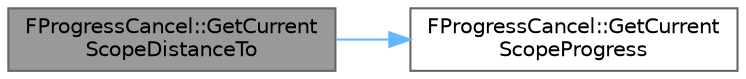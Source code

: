 digraph "FProgressCancel::GetCurrentScopeDistanceTo"
{
 // INTERACTIVE_SVG=YES
 // LATEX_PDF_SIZE
  bgcolor="transparent";
  edge [fontname=Helvetica,fontsize=10,labelfontname=Helvetica,labelfontsize=10];
  node [fontname=Helvetica,fontsize=10,shape=box,height=0.2,width=0.4];
  rankdir="LR";
  Node1 [id="Node000001",label="FProgressCancel::GetCurrent\lScopeDistanceTo",height=0.2,width=0.4,color="gray40", fillcolor="grey60", style="filled", fontcolor="black",tooltip=" "];
  Node1 -> Node2 [id="edge1_Node000001_Node000002",color="steelblue1",style="solid",tooltip=" "];
  Node2 [id="Node000002",label="FProgressCancel::GetCurrent\lScopeProgress",height=0.2,width=0.4,color="grey40", fillcolor="white", style="filled",URL="$de/d99/classFProgressCancel.html#a68057cff2501cceed3cb13d52d0ce99d",tooltip=" "];
}
